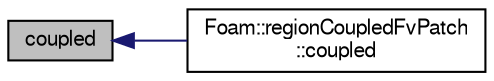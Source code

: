 digraph "coupled"
{
  bgcolor="transparent";
  edge [fontname="FreeSans",fontsize="10",labelfontname="FreeSans",labelfontsize="10"];
  node [fontname="FreeSans",fontsize="10",shape=record];
  rankdir="LR";
  Node80 [label="coupled",height=0.2,width=0.4,color="black", fillcolor="grey75", style="filled", fontcolor="black"];
  Node80 -> Node81 [dir="back",color="midnightblue",fontsize="10",style="solid",fontname="FreeSans"];
  Node81 [label="Foam::regionCoupledFvPatch\l::coupled",height=0.2,width=0.4,color="black",URL="$a22858.html#a39c01db0e66d00fe0621a0c7e5fc4ead",tooltip="Return true because this patch is coupled. "];
}
